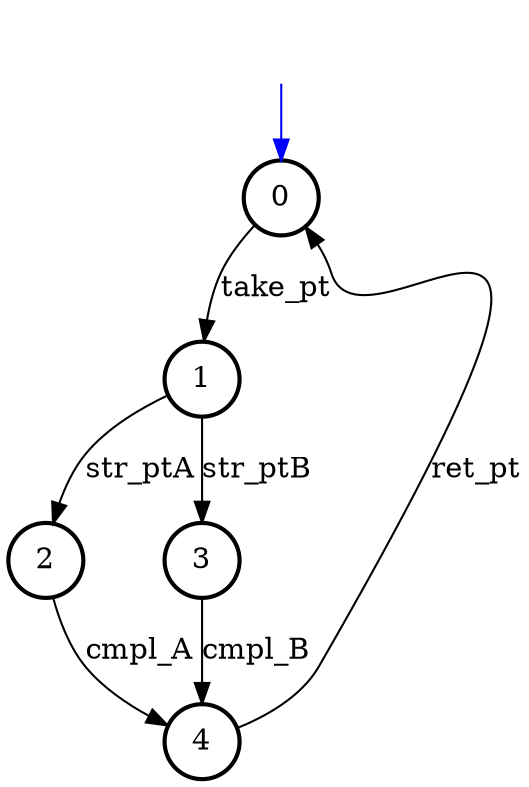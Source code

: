 digraph Image {overlap=scale;node [shape=circle, style=bold, constraint=false];"_0" [peripheries=1,label="0"];"_0" -> "_1" [label="take_pt"]"_1" [peripheries=1,label="1"];"_1" -> "_2" [label="str_ptA"]"_1" -> "_3" [label="str_ptB"]"_2" [peripheries=1,label="2"];"_2" -> "_4" [label="cmpl_A"]"_3" [peripheries=1,label="3"];"_3" -> "_4" [label="cmpl_B"]"_4" [peripheries=1,label="4"];"_4" -> "_0" [label="ret_pt"]node [shape=plaintext];" "-> "_0" [color=blue];}